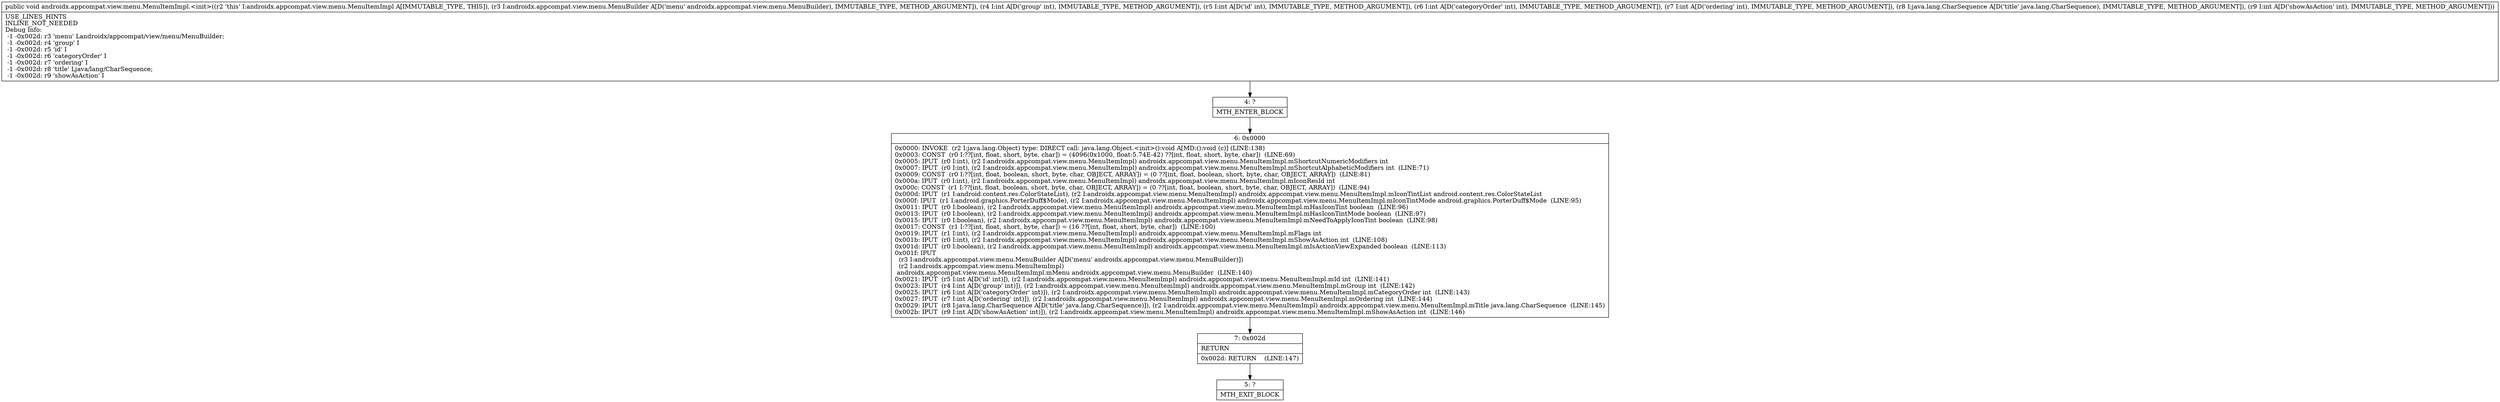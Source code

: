 digraph "CFG forandroidx.appcompat.view.menu.MenuItemImpl.\<init\>(Landroidx\/appcompat\/view\/menu\/MenuBuilder;IIIILjava\/lang\/CharSequence;I)V" {
Node_4 [shape=record,label="{4\:\ ?|MTH_ENTER_BLOCK\l}"];
Node_6 [shape=record,label="{6\:\ 0x0000|0x0000: INVOKE  (r2 I:java.lang.Object) type: DIRECT call: java.lang.Object.\<init\>():void A[MD:():void (c)] (LINE:138)\l0x0003: CONST  (r0 I:??[int, float, short, byte, char]) = (4096(0x1000, float:5.74E\-42) ??[int, float, short, byte, char])  (LINE:69)\l0x0005: IPUT  (r0 I:int), (r2 I:androidx.appcompat.view.menu.MenuItemImpl) androidx.appcompat.view.menu.MenuItemImpl.mShortcutNumericModifiers int \l0x0007: IPUT  (r0 I:int), (r2 I:androidx.appcompat.view.menu.MenuItemImpl) androidx.appcompat.view.menu.MenuItemImpl.mShortcutAlphabeticModifiers int  (LINE:71)\l0x0009: CONST  (r0 I:??[int, float, boolean, short, byte, char, OBJECT, ARRAY]) = (0 ??[int, float, boolean, short, byte, char, OBJECT, ARRAY])  (LINE:81)\l0x000a: IPUT  (r0 I:int), (r2 I:androidx.appcompat.view.menu.MenuItemImpl) androidx.appcompat.view.menu.MenuItemImpl.mIconResId int \l0x000c: CONST  (r1 I:??[int, float, boolean, short, byte, char, OBJECT, ARRAY]) = (0 ??[int, float, boolean, short, byte, char, OBJECT, ARRAY])  (LINE:94)\l0x000d: IPUT  (r1 I:android.content.res.ColorStateList), (r2 I:androidx.appcompat.view.menu.MenuItemImpl) androidx.appcompat.view.menu.MenuItemImpl.mIconTintList android.content.res.ColorStateList \l0x000f: IPUT  (r1 I:android.graphics.PorterDuff$Mode), (r2 I:androidx.appcompat.view.menu.MenuItemImpl) androidx.appcompat.view.menu.MenuItemImpl.mIconTintMode android.graphics.PorterDuff$Mode  (LINE:95)\l0x0011: IPUT  (r0 I:boolean), (r2 I:androidx.appcompat.view.menu.MenuItemImpl) androidx.appcompat.view.menu.MenuItemImpl.mHasIconTint boolean  (LINE:96)\l0x0013: IPUT  (r0 I:boolean), (r2 I:androidx.appcompat.view.menu.MenuItemImpl) androidx.appcompat.view.menu.MenuItemImpl.mHasIconTintMode boolean  (LINE:97)\l0x0015: IPUT  (r0 I:boolean), (r2 I:androidx.appcompat.view.menu.MenuItemImpl) androidx.appcompat.view.menu.MenuItemImpl.mNeedToApplyIconTint boolean  (LINE:98)\l0x0017: CONST  (r1 I:??[int, float, short, byte, char]) = (16 ??[int, float, short, byte, char])  (LINE:100)\l0x0019: IPUT  (r1 I:int), (r2 I:androidx.appcompat.view.menu.MenuItemImpl) androidx.appcompat.view.menu.MenuItemImpl.mFlags int \l0x001b: IPUT  (r0 I:int), (r2 I:androidx.appcompat.view.menu.MenuItemImpl) androidx.appcompat.view.menu.MenuItemImpl.mShowAsAction int  (LINE:108)\l0x001d: IPUT  (r0 I:boolean), (r2 I:androidx.appcompat.view.menu.MenuItemImpl) androidx.appcompat.view.menu.MenuItemImpl.mIsActionViewExpanded boolean  (LINE:113)\l0x001f: IPUT  \l  (r3 I:androidx.appcompat.view.menu.MenuBuilder A[D('menu' androidx.appcompat.view.menu.MenuBuilder)])\l  (r2 I:androidx.appcompat.view.menu.MenuItemImpl)\l androidx.appcompat.view.menu.MenuItemImpl.mMenu androidx.appcompat.view.menu.MenuBuilder  (LINE:140)\l0x0021: IPUT  (r5 I:int A[D('id' int)]), (r2 I:androidx.appcompat.view.menu.MenuItemImpl) androidx.appcompat.view.menu.MenuItemImpl.mId int  (LINE:141)\l0x0023: IPUT  (r4 I:int A[D('group' int)]), (r2 I:androidx.appcompat.view.menu.MenuItemImpl) androidx.appcompat.view.menu.MenuItemImpl.mGroup int  (LINE:142)\l0x0025: IPUT  (r6 I:int A[D('categoryOrder' int)]), (r2 I:androidx.appcompat.view.menu.MenuItemImpl) androidx.appcompat.view.menu.MenuItemImpl.mCategoryOrder int  (LINE:143)\l0x0027: IPUT  (r7 I:int A[D('ordering' int)]), (r2 I:androidx.appcompat.view.menu.MenuItemImpl) androidx.appcompat.view.menu.MenuItemImpl.mOrdering int  (LINE:144)\l0x0029: IPUT  (r8 I:java.lang.CharSequence A[D('title' java.lang.CharSequence)]), (r2 I:androidx.appcompat.view.menu.MenuItemImpl) androidx.appcompat.view.menu.MenuItemImpl.mTitle java.lang.CharSequence  (LINE:145)\l0x002b: IPUT  (r9 I:int A[D('showAsAction' int)]), (r2 I:androidx.appcompat.view.menu.MenuItemImpl) androidx.appcompat.view.menu.MenuItemImpl.mShowAsAction int  (LINE:146)\l}"];
Node_7 [shape=record,label="{7\:\ 0x002d|RETURN\l|0x002d: RETURN    (LINE:147)\l}"];
Node_5 [shape=record,label="{5\:\ ?|MTH_EXIT_BLOCK\l}"];
MethodNode[shape=record,label="{public void androidx.appcompat.view.menu.MenuItemImpl.\<init\>((r2 'this' I:androidx.appcompat.view.menu.MenuItemImpl A[IMMUTABLE_TYPE, THIS]), (r3 I:androidx.appcompat.view.menu.MenuBuilder A[D('menu' androidx.appcompat.view.menu.MenuBuilder), IMMUTABLE_TYPE, METHOD_ARGUMENT]), (r4 I:int A[D('group' int), IMMUTABLE_TYPE, METHOD_ARGUMENT]), (r5 I:int A[D('id' int), IMMUTABLE_TYPE, METHOD_ARGUMENT]), (r6 I:int A[D('categoryOrder' int), IMMUTABLE_TYPE, METHOD_ARGUMENT]), (r7 I:int A[D('ordering' int), IMMUTABLE_TYPE, METHOD_ARGUMENT]), (r8 I:java.lang.CharSequence A[D('title' java.lang.CharSequence), IMMUTABLE_TYPE, METHOD_ARGUMENT]), (r9 I:int A[D('showAsAction' int), IMMUTABLE_TYPE, METHOD_ARGUMENT]))  | USE_LINES_HINTS\lINLINE_NOT_NEEDED\lDebug Info:\l  \-1 \-0x002d: r3 'menu' Landroidx\/appcompat\/view\/menu\/MenuBuilder;\l  \-1 \-0x002d: r4 'group' I\l  \-1 \-0x002d: r5 'id' I\l  \-1 \-0x002d: r6 'categoryOrder' I\l  \-1 \-0x002d: r7 'ordering' I\l  \-1 \-0x002d: r8 'title' Ljava\/lang\/CharSequence;\l  \-1 \-0x002d: r9 'showAsAction' I\l}"];
MethodNode -> Node_4;Node_4 -> Node_6;
Node_6 -> Node_7;
Node_7 -> Node_5;
}

